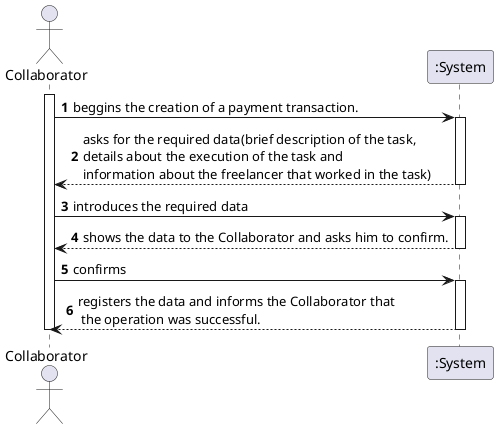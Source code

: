 @startuml
autonumber
actor "Collaborator" as COL

activate COL
COL -> ":System" : beggins the creation of a payment transaction.
activate ":System"
":System" --> COL :  asks for the required data(brief description of the task, \ndetails about the execution of the task and \ninformation about the freelancer that worked in the task)
deactivate ":System"

COL -> ":System" : introduces the required data
activate ":System"
":System" --> COL : shows the data to the Collaborator and asks him to confirm.
deactivate ":System"

COL -> ":System" : confirms
activate ":System"
":System" --> COL : registers the data and informs the Collaborator that\n the operation was successful.
deactivate ":System"

deactivate COL
@enduml
